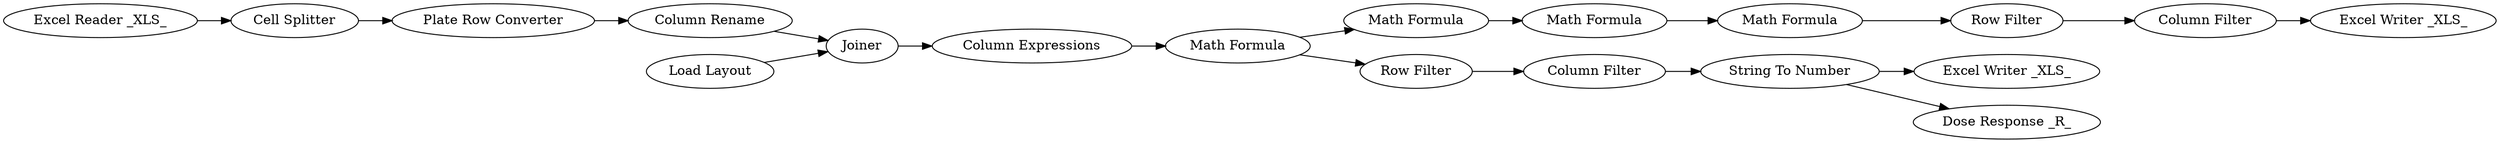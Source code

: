 digraph {
	24 -> 28
	17 -> 21
	11 -> 12
	15 -> 25
	2 -> 12
	12 -> 14
	20 -> 9
	15 -> 18
	22 -> 17
	18 -> 22
	17 -> 16
	14 -> 15
	9 -> 10
	25 -> 27
	27 -> 26
	10 -> 11
	26 -> 24
	28 -> 29
	27 [label="Math Formula"]
	9 [label="Cell Splitter"]
	18 [label="Row Filter"]
	21 [label="Excel Writer _XLS_"]
	26 [label="Math Formula"]
	17 [label="String To Number"]
	24 [label="Row Filter"]
	15 [label="Math Formula"]
	25 [label="Math Formula"]
	12 [label=Joiner]
	10 [label="Plate Row Converter"]
	16 [label="Dose Response _R_"]
	22 [label="Column Filter"]
	28 [label="Column Filter"]
	11 [label="Column Rename"]
	14 [label="Column Expressions"]
	20 [label="Excel Reader _XLS_"]
	29 [label="Excel Writer _XLS_"]
	2 [label="Load Layout"]
	rankdir=LR
}
